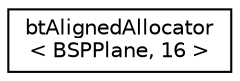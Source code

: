 digraph "Graphical Class Hierarchy"
{
  edge [fontname="Helvetica",fontsize="10",labelfontname="Helvetica",labelfontsize="10"];
  node [fontname="Helvetica",fontsize="10",shape=record];
  rankdir="LR";
  Node1 [label="btAlignedAllocator\l\< BSPPlane, 16 \>",height=0.2,width=0.4,color="black", fillcolor="white", style="filled",URL="$classbt_aligned_allocator.html"];
}
